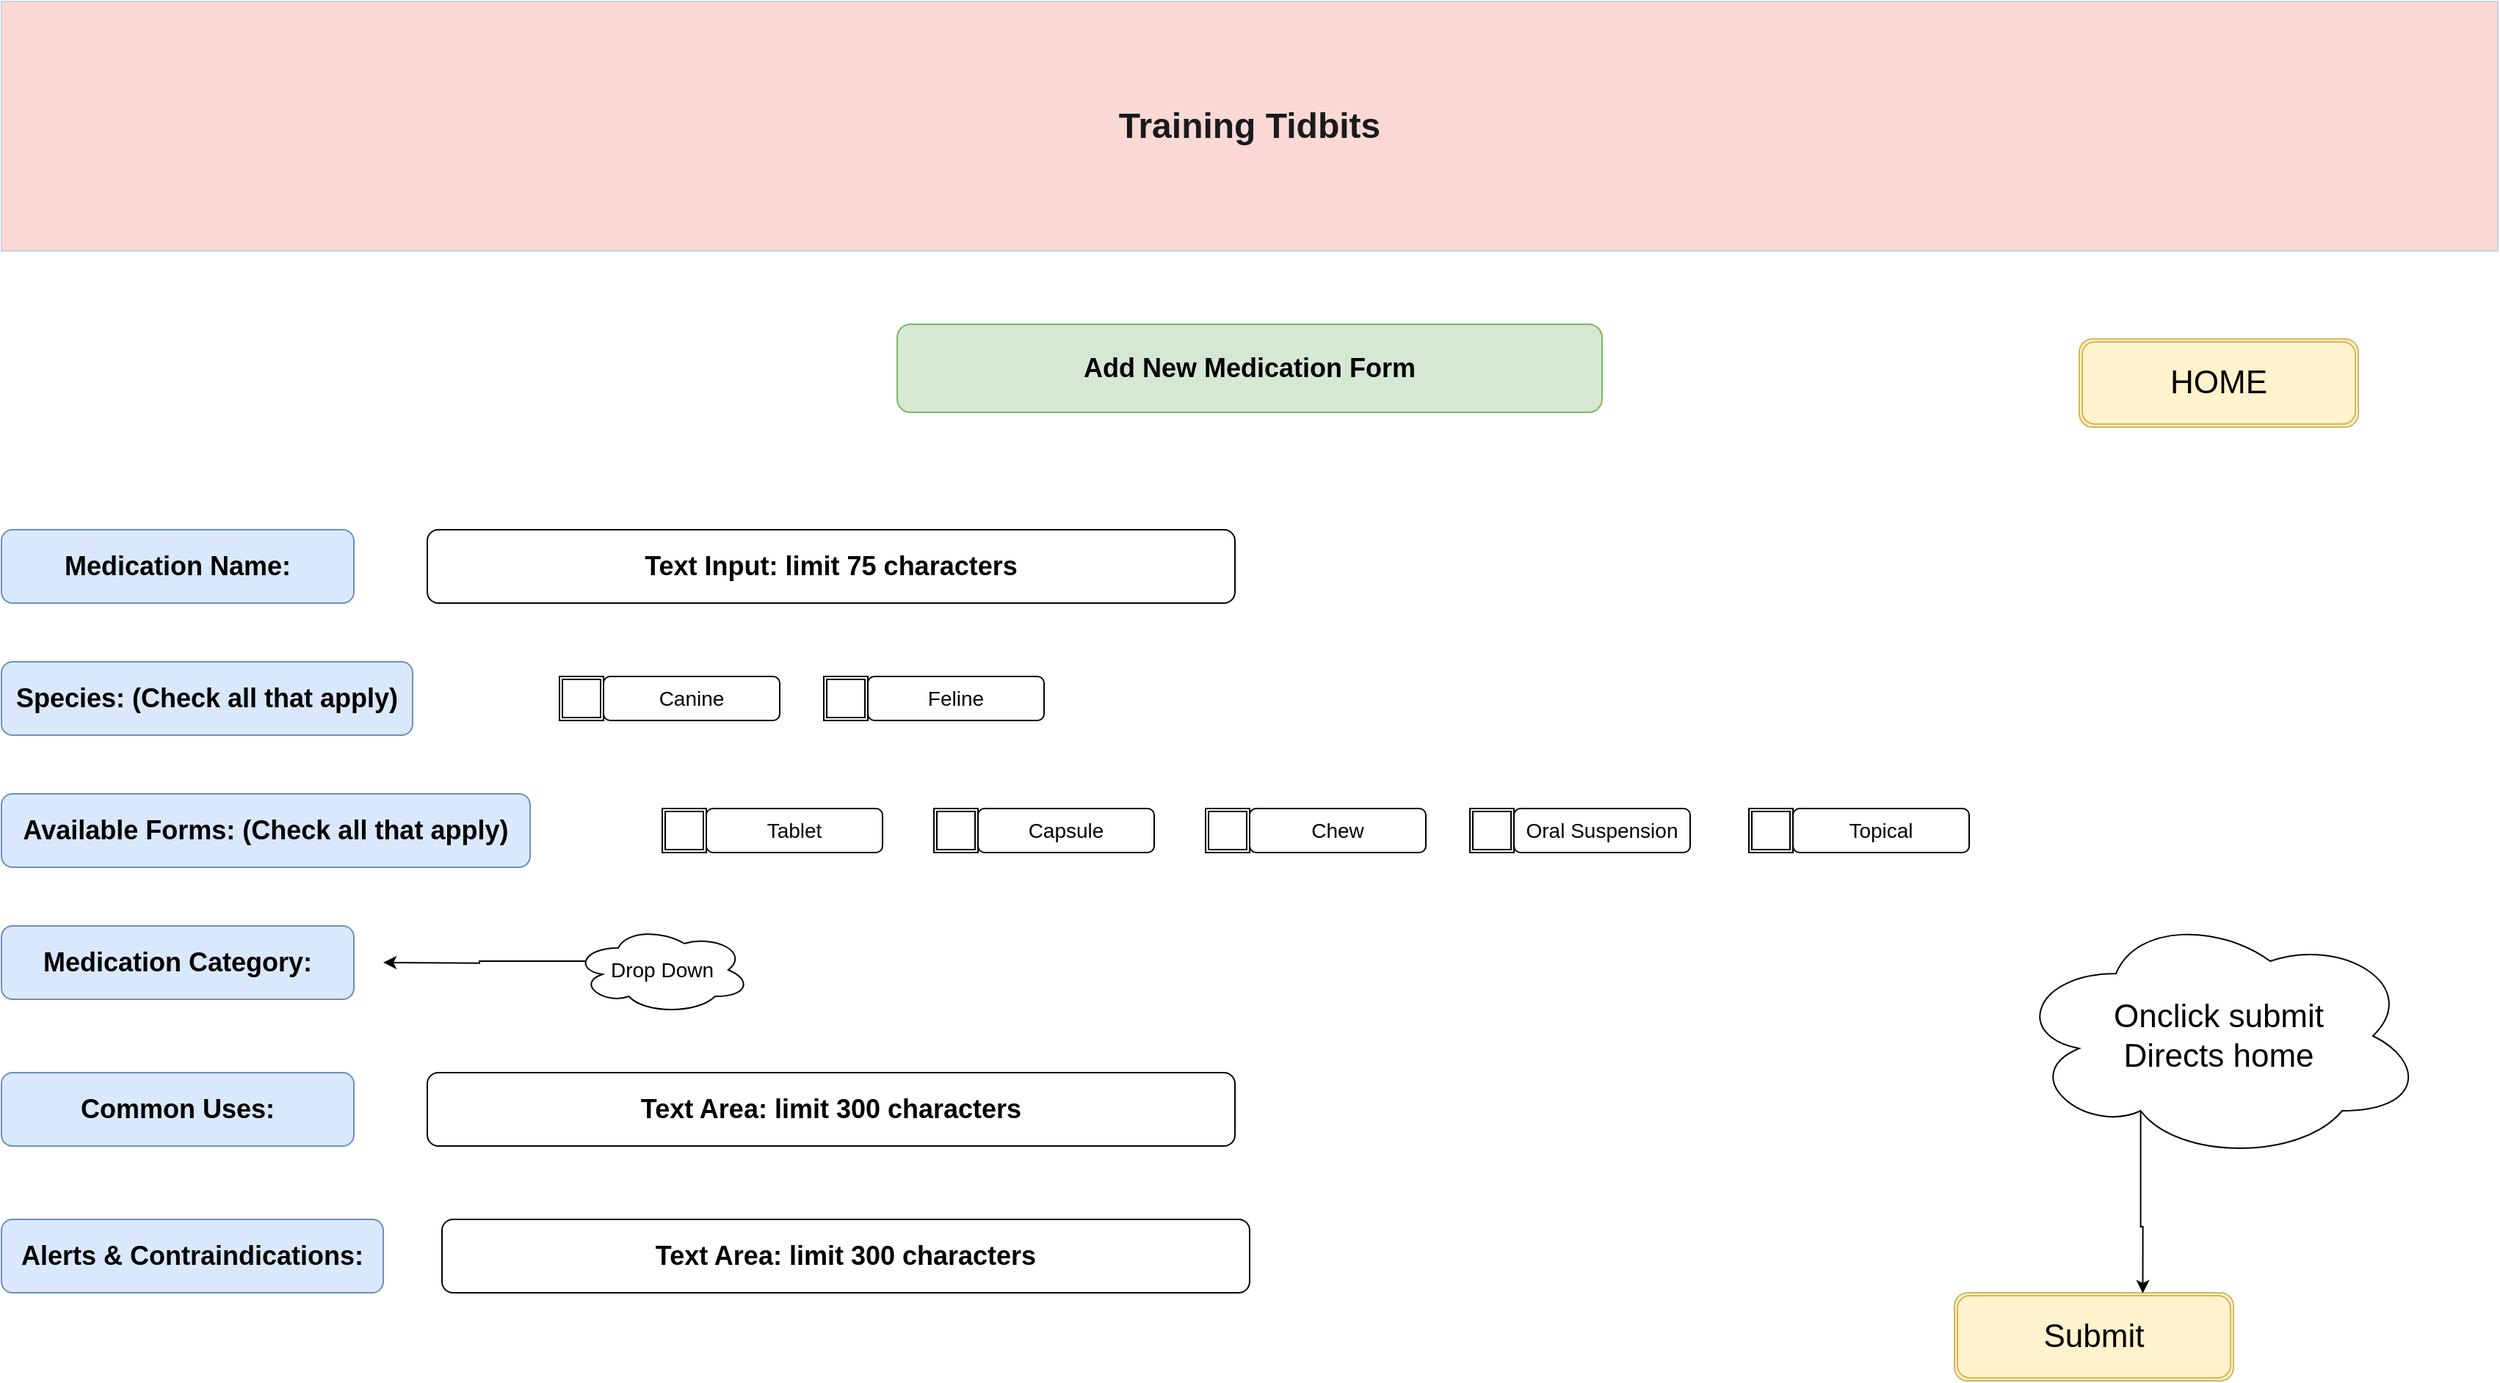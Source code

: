 <mxfile version="19.0.0" type="github">
  <diagram id="bEna55xRYww5jqcmePX4" name="Page-1">
    <mxGraphModel dx="1720" dy="1116" grid="1" gridSize="10" guides="1" tooltips="1" connect="1" arrows="1" fold="1" page="1" pageScale="1" pageWidth="850" pageHeight="1100" math="0" shadow="0">
      <root>
        <mxCell id="0" />
        <mxCell id="1" parent="0" />
        <mxCell id="u7cA7Jb8Dx-9rHvcdQST-1" value="&lt;h1 style=&quot;&quot;&gt;Training Tidbits&lt;/h1&gt;" style="whiteSpace=wrap;html=1;fillColor=#FAD9D5;strokeColor=#D0CEE2;fontColor=#1A1A1A;fontStyle=1;fontFamily=Helvetica;" vertex="1" parent="1">
          <mxGeometry y="40" width="1700" height="170" as="geometry" />
        </mxCell>
        <mxCell id="u7cA7Jb8Dx-9rHvcdQST-2" value="&lt;h2&gt;Add New Medication Form&lt;/h2&gt;" style="rounded=1;whiteSpace=wrap;html=1;fillColor=#d5e8d4;strokeColor=#82b366;" vertex="1" parent="1">
          <mxGeometry x="610" y="260" width="480" height="60" as="geometry" />
        </mxCell>
        <mxCell id="u7cA7Jb8Dx-9rHvcdQST-3" value="&lt;h2&gt;Medication Name:&lt;/h2&gt;" style="rounded=1;whiteSpace=wrap;html=1;fillColor=#dae8fc;strokeColor=#6c8ebf;" vertex="1" parent="1">
          <mxGeometry y="400" width="240" height="50" as="geometry" />
        </mxCell>
        <mxCell id="u7cA7Jb8Dx-9rHvcdQST-4" value="&lt;h2&gt;Species: (Check all that apply)&lt;/h2&gt;" style="rounded=1;whiteSpace=wrap;html=1;fillColor=#dae8fc;strokeColor=#6c8ebf;" vertex="1" parent="1">
          <mxGeometry y="490" width="280" height="50" as="geometry" />
        </mxCell>
        <mxCell id="u7cA7Jb8Dx-9rHvcdQST-5" value="&lt;h2&gt;Available Forms: (Check all that apply)&lt;/h2&gt;" style="rounded=1;whiteSpace=wrap;html=1;fillColor=#dae8fc;strokeColor=#6c8ebf;" vertex="1" parent="1">
          <mxGeometry y="580" width="360" height="50" as="geometry" />
        </mxCell>
        <mxCell id="u7cA7Jb8Dx-9rHvcdQST-6" value="&lt;h2&gt;Medication Category:&lt;/h2&gt;" style="rounded=1;whiteSpace=wrap;html=1;fillColor=#dae8fc;strokeColor=#6c8ebf;" vertex="1" parent="1">
          <mxGeometry y="670" width="240" height="50" as="geometry" />
        </mxCell>
        <mxCell id="u7cA7Jb8Dx-9rHvcdQST-7" value="&lt;h2&gt;Common Uses:&lt;/h2&gt;" style="rounded=1;whiteSpace=wrap;html=1;fillColor=#dae8fc;strokeColor=#6c8ebf;" vertex="1" parent="1">
          <mxGeometry y="770" width="240" height="50" as="geometry" />
        </mxCell>
        <mxCell id="u7cA7Jb8Dx-9rHvcdQST-8" value="" style="shape=ext;double=1;whiteSpace=wrap;html=1;aspect=fixed;fontSize=20;" vertex="1" parent="1">
          <mxGeometry x="380" y="500" width="30" height="30" as="geometry" />
        </mxCell>
        <mxCell id="u7cA7Jb8Dx-9rHvcdQST-9" value="" style="shape=ext;double=1;whiteSpace=wrap;html=1;aspect=fixed;fontSize=20;" vertex="1" parent="1">
          <mxGeometry x="560" y="500" width="30" height="30" as="geometry" />
        </mxCell>
        <mxCell id="u7cA7Jb8Dx-9rHvcdQST-10" value="" style="shape=ext;double=1;whiteSpace=wrap;html=1;aspect=fixed;fontSize=20;" vertex="1" parent="1">
          <mxGeometry x="1190" y="590" width="30" height="30" as="geometry" />
        </mxCell>
        <mxCell id="u7cA7Jb8Dx-9rHvcdQST-11" value="" style="shape=ext;double=1;whiteSpace=wrap;html=1;aspect=fixed;fontSize=20;" vertex="1" parent="1">
          <mxGeometry x="1000" y="590" width="30" height="30" as="geometry" />
        </mxCell>
        <mxCell id="u7cA7Jb8Dx-9rHvcdQST-12" value="" style="shape=ext;double=1;whiteSpace=wrap;html=1;aspect=fixed;fontSize=20;" vertex="1" parent="1">
          <mxGeometry x="820" y="590" width="30" height="30" as="geometry" />
        </mxCell>
        <mxCell id="u7cA7Jb8Dx-9rHvcdQST-13" value="" style="shape=ext;double=1;whiteSpace=wrap;html=1;aspect=fixed;fontSize=20;" vertex="1" parent="1">
          <mxGeometry x="635" y="590" width="30" height="30" as="geometry" />
        </mxCell>
        <mxCell id="u7cA7Jb8Dx-9rHvcdQST-14" value="" style="shape=ext;double=1;whiteSpace=wrap;html=1;aspect=fixed;fontSize=20;" vertex="1" parent="1">
          <mxGeometry x="450" y="590" width="30" height="30" as="geometry" />
        </mxCell>
        <mxCell id="u7cA7Jb8Dx-9rHvcdQST-19" value="&lt;h2&gt;Alerts &amp;amp; Contraindications:&lt;/h2&gt;" style="rounded=1;whiteSpace=wrap;html=1;fillColor=#dae8fc;strokeColor=#6c8ebf;" vertex="1" parent="1">
          <mxGeometry y="870" width="260" height="50" as="geometry" />
        </mxCell>
        <mxCell id="u7cA7Jb8Dx-9rHvcdQST-20" value="&lt;h2&gt;Text Input: limit 75 characters&lt;/h2&gt;" style="rounded=1;whiteSpace=wrap;html=1;" vertex="1" parent="1">
          <mxGeometry x="290" y="400" width="550" height="50" as="geometry" />
        </mxCell>
        <mxCell id="u7cA7Jb8Dx-9rHvcdQST-22" value="Canine" style="rounded=1;whiteSpace=wrap;html=1;fontSize=14;" vertex="1" parent="1">
          <mxGeometry x="410" y="500" width="120" height="30" as="geometry" />
        </mxCell>
        <mxCell id="u7cA7Jb8Dx-9rHvcdQST-23" value="Feline" style="rounded=1;whiteSpace=wrap;html=1;fontSize=14;" vertex="1" parent="1">
          <mxGeometry x="590" y="500" width="120" height="30" as="geometry" />
        </mxCell>
        <mxCell id="u7cA7Jb8Dx-9rHvcdQST-27" value="Tablet" style="rounded=1;whiteSpace=wrap;html=1;fontSize=14;" vertex="1" parent="1">
          <mxGeometry x="480" y="590" width="120" height="30" as="geometry" />
        </mxCell>
        <mxCell id="u7cA7Jb8Dx-9rHvcdQST-28" value="Capsule" style="rounded=1;whiteSpace=wrap;html=1;fontSize=14;" vertex="1" parent="1">
          <mxGeometry x="665" y="590" width="120" height="30" as="geometry" />
        </mxCell>
        <mxCell id="u7cA7Jb8Dx-9rHvcdQST-29" value="Chew" style="rounded=1;whiteSpace=wrap;html=1;fontSize=14;" vertex="1" parent="1">
          <mxGeometry x="850" y="590" width="120" height="30" as="geometry" />
        </mxCell>
        <mxCell id="u7cA7Jb8Dx-9rHvcdQST-30" value="Topical" style="rounded=1;whiteSpace=wrap;html=1;fontSize=14;" vertex="1" parent="1">
          <mxGeometry x="1220" y="590" width="120" height="30" as="geometry" />
        </mxCell>
        <mxCell id="u7cA7Jb8Dx-9rHvcdQST-31" value="Oral Suspension" style="rounded=1;whiteSpace=wrap;html=1;fontSize=14;" vertex="1" parent="1">
          <mxGeometry x="1030" y="590" width="120" height="30" as="geometry" />
        </mxCell>
        <mxCell id="u7cA7Jb8Dx-9rHvcdQST-38" style="edgeStyle=orthogonalEdgeStyle;rounded=0;orthogonalLoop=1;jettySize=auto;html=1;exitX=0.07;exitY=0.4;exitDx=0;exitDy=0;exitPerimeter=0;fontSize=22;" edge="1" parent="1" source="u7cA7Jb8Dx-9rHvcdQST-32">
          <mxGeometry relative="1" as="geometry">
            <mxPoint x="260.0" y="694.909" as="targetPoint" />
          </mxGeometry>
        </mxCell>
        <mxCell id="u7cA7Jb8Dx-9rHvcdQST-32" value="Drop Down" style="ellipse;shape=cloud;whiteSpace=wrap;html=1;fontSize=14;" vertex="1" parent="1">
          <mxGeometry x="390" y="670" width="120" height="60" as="geometry" />
        </mxCell>
        <mxCell id="u7cA7Jb8Dx-9rHvcdQST-33" value="&lt;h2&gt;Text Area: limit 300 characters&lt;/h2&gt;" style="rounded=1;whiteSpace=wrap;html=1;" vertex="1" parent="1">
          <mxGeometry x="290" y="770" width="550" height="50" as="geometry" />
        </mxCell>
        <mxCell id="u7cA7Jb8Dx-9rHvcdQST-34" value="&lt;h2&gt;Text Area: limit 300 characters&lt;/h2&gt;" style="rounded=1;whiteSpace=wrap;html=1;" vertex="1" parent="1">
          <mxGeometry x="300" y="870" width="550" height="50" as="geometry" />
        </mxCell>
        <mxCell id="u7cA7Jb8Dx-9rHvcdQST-35" value="&lt;font style=&quot;font-size: 22px;&quot;&gt;Submit&lt;/font&gt;" style="shape=ext;double=1;rounded=1;whiteSpace=wrap;html=1;fontSize=14;fillColor=#fff2cc;strokeColor=#d6b656;" vertex="1" parent="1">
          <mxGeometry x="1330" y="920" width="190" height="60" as="geometry" />
        </mxCell>
        <mxCell id="u7cA7Jb8Dx-9rHvcdQST-37" style="edgeStyle=orthogonalEdgeStyle;rounded=0;orthogonalLoop=1;jettySize=auto;html=1;exitX=0.31;exitY=0.8;exitDx=0;exitDy=0;exitPerimeter=0;entryX=0.675;entryY=0.006;entryDx=0;entryDy=0;entryPerimeter=0;fontSize=22;" edge="1" parent="1" source="u7cA7Jb8Dx-9rHvcdQST-36" target="u7cA7Jb8Dx-9rHvcdQST-35">
          <mxGeometry relative="1" as="geometry" />
        </mxCell>
        <mxCell id="u7cA7Jb8Dx-9rHvcdQST-36" value="Onclick submit&lt;br&gt;Directs home" style="ellipse;shape=cloud;whiteSpace=wrap;html=1;fontSize=22;" vertex="1" parent="1">
          <mxGeometry x="1370" y="660" width="280" height="170" as="geometry" />
        </mxCell>
        <mxCell id="u7cA7Jb8Dx-9rHvcdQST-40" value="&lt;span style=&quot;font-size: 22px;&quot;&gt;HOME&lt;/span&gt;" style="shape=ext;double=1;rounded=1;whiteSpace=wrap;html=1;fontSize=14;fillColor=#fff2cc;strokeColor=#d6b656;" vertex="1" parent="1">
          <mxGeometry x="1415" y="270" width="190" height="60" as="geometry" />
        </mxCell>
      </root>
    </mxGraphModel>
  </diagram>
</mxfile>
